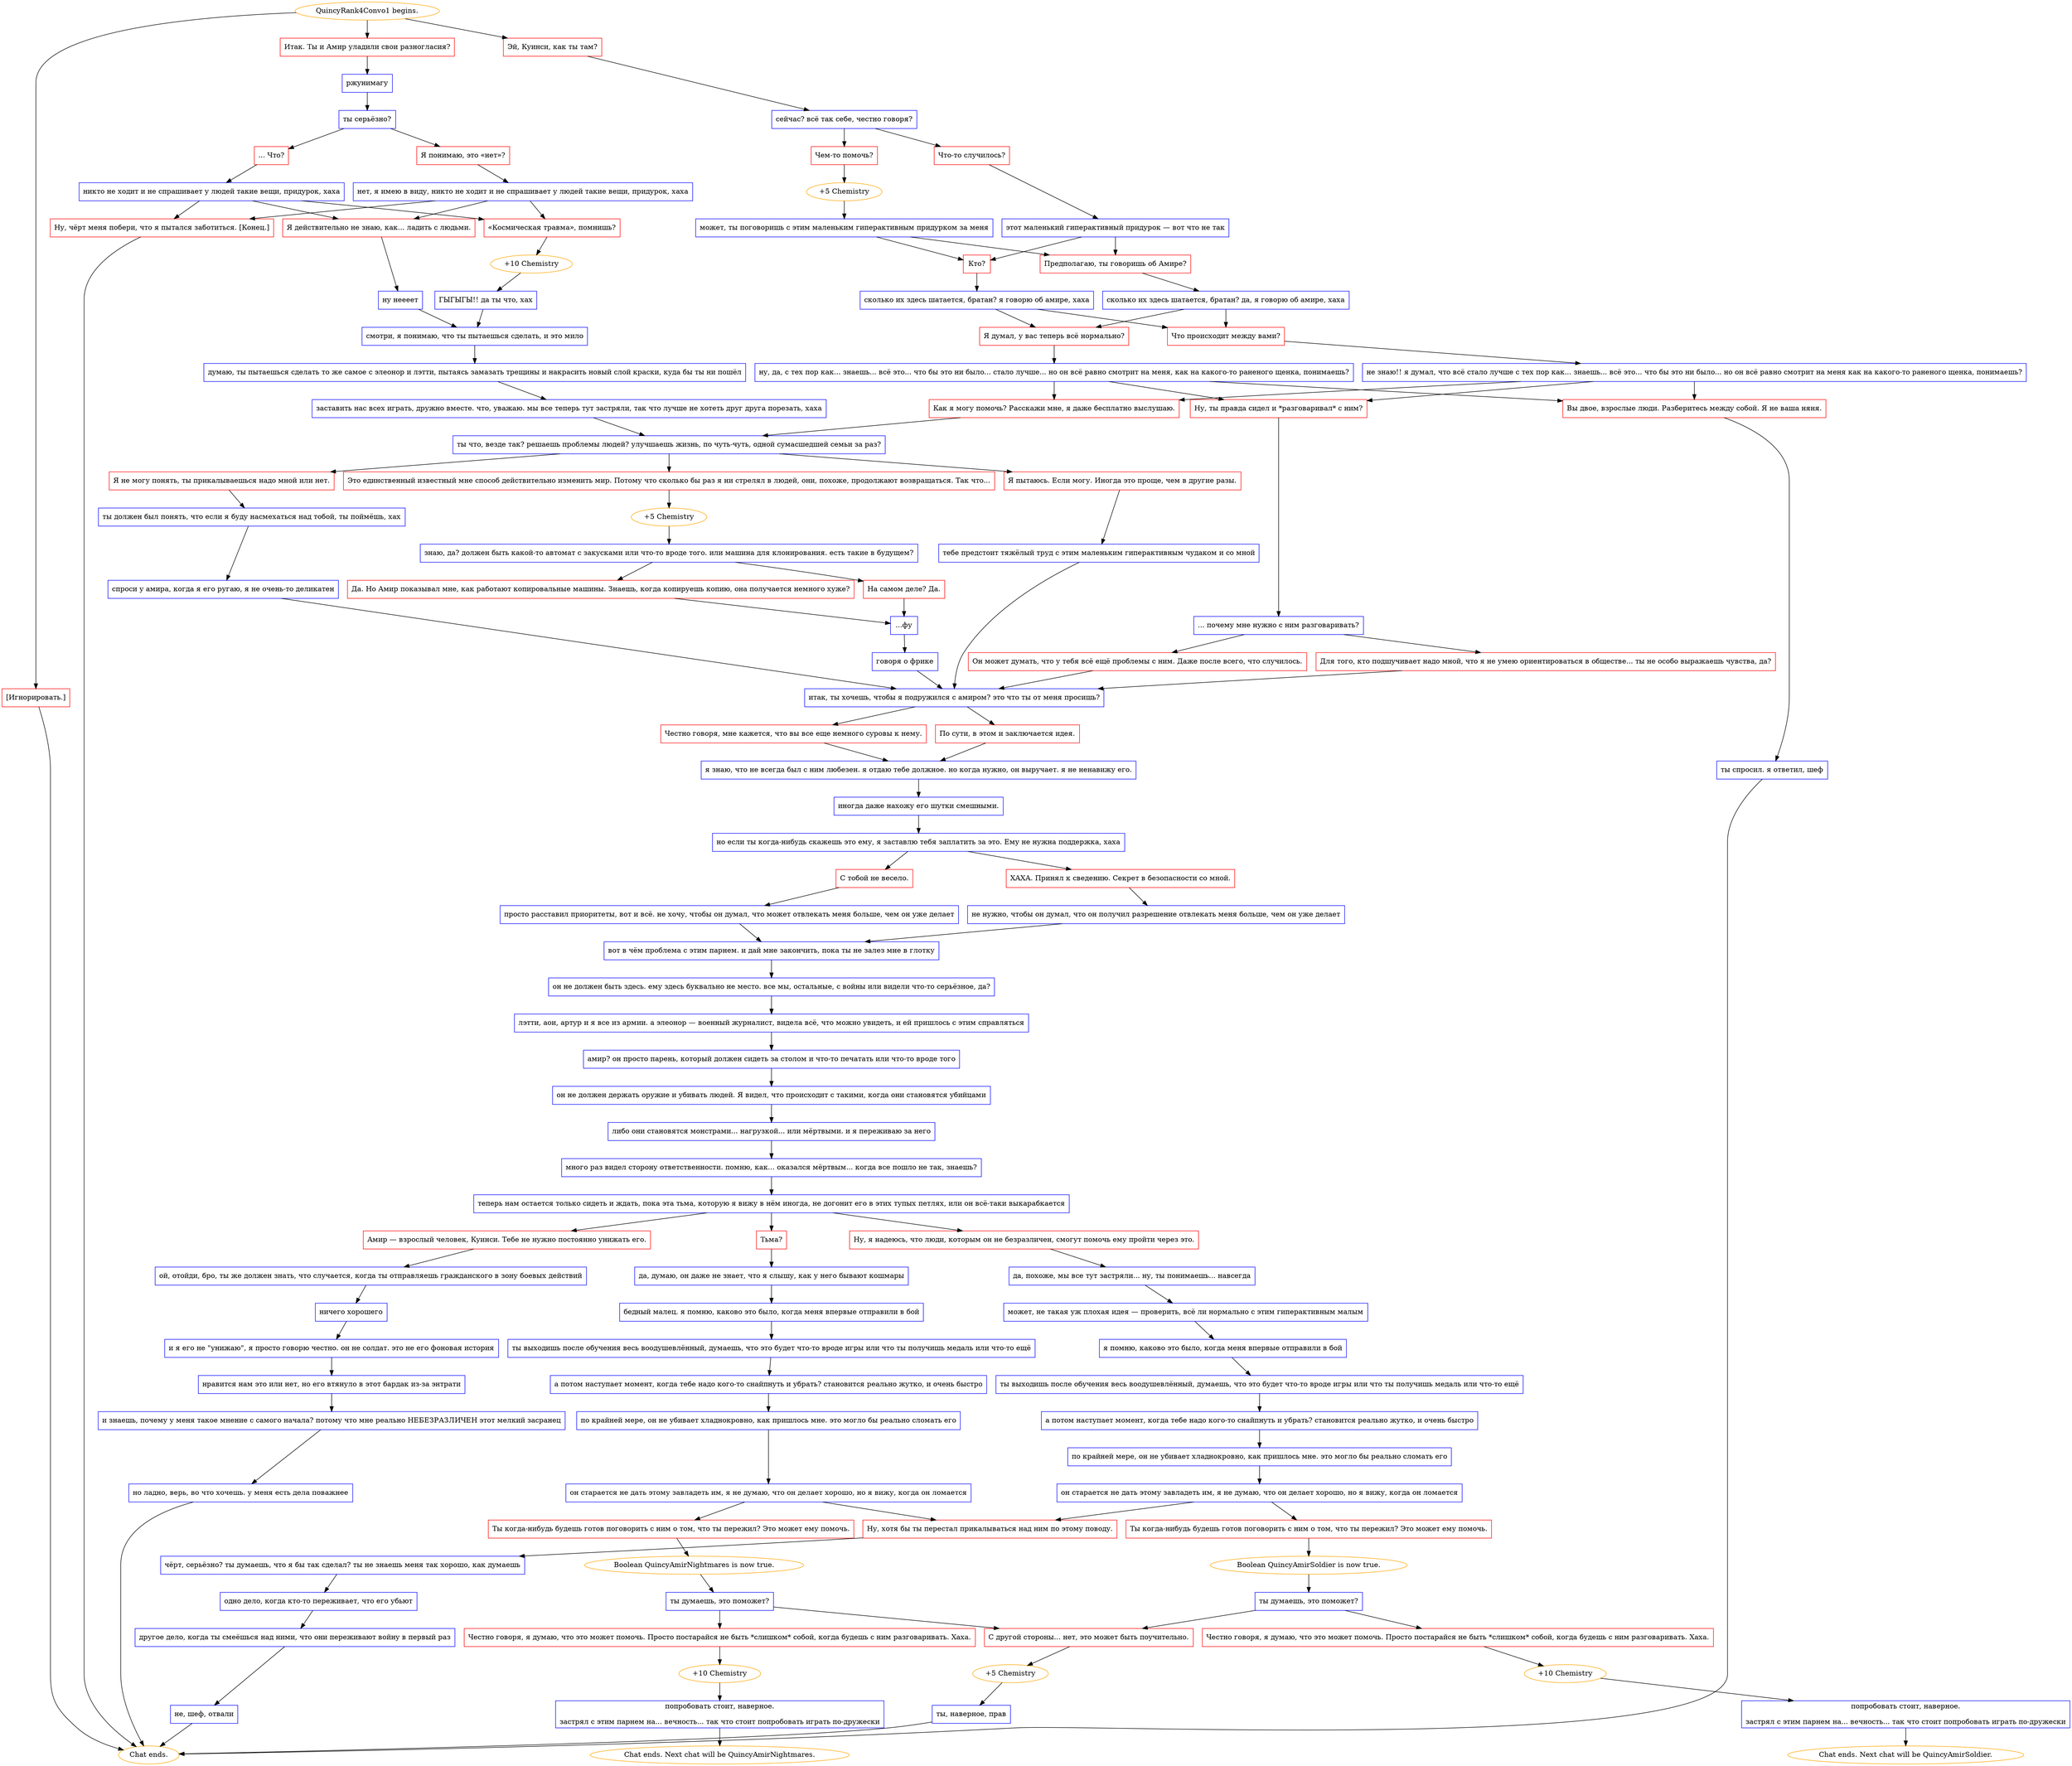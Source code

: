 digraph {
	"QuincyRank4Convo1 begins." [color=orange];
		"QuincyRank4Convo1 begins." -> j2758294694;
		"QuincyRank4Convo1 begins." -> j243666143;
		"QuincyRank4Convo1 begins." -> j3917543210;
	j2758294694 [label="Эй, Куинси, как ты там?",shape=box,color=red];
		j2758294694 -> j54583982;
	j243666143 [label="Итак. Ты и Амир уладили свои разногласия?",shape=box,color=red];
		j243666143 -> j4054488086;
	j3917543210 [label="[Игнорировать.]",shape=box,color=red];
		j3917543210 -> "Chat ends.";
	j54583982 [label="сейчас? всё так себе, честно говоря?",shape=box,color=blue];
		j54583982 -> j1952893656;
		j54583982 -> j2418417278;
	j4054488086 [label="ржунимагу",shape=box,color=blue];
		j4054488086 -> j2233153752;
	"Chat ends." [color=orange];
	j1952893656 [label="Что-то случилось?",shape=box,color=red];
		j1952893656 -> j550027805;
	j2418417278 [label="Чем-то помочь?",shape=box,color=red];
		j2418417278 -> j2218275343;
	j2233153752 [label="ты серьёзно?",shape=box,color=blue];
		j2233153752 -> j1382848992;
		j2233153752 -> j648635601;
	j550027805 [label="этот маленький гиперактивный придурок — вот что не так",shape=box,color=blue];
		j550027805 -> j3007976236;
		j550027805 -> j4265975261;
	j2218275343 [label="+5 Chemistry",color=orange];
		j2218275343 -> j3704354949;
	j1382848992 [label="... Что?",shape=box,color=red];
		j1382848992 -> j3770669686;
	j648635601 [label="Я понимаю, это «нет»?",shape=box,color=red];
		j648635601 -> j3475744762;
	j3007976236 [label="Предполагаю, ты говоришь об Амире?",shape=box,color=red];
		j3007976236 -> j558182308;
	j4265975261 [label="Кто?",shape=box,color=red];
		j4265975261 -> j3010381264;
	j3704354949 [label="может, ты поговоришь с этим маленьким гиперактивным придурком за меня",shape=box,color=blue];
		j3704354949 -> j3007976236;
		j3704354949 -> j4265975261;
	j3770669686 [label="никто не ходит и не спрашивает у людей такие вещи, придурок, хаха",shape=box,color=blue];
		j3770669686 -> j2842303964;
		j3770669686 -> j3942181292;
		j3770669686 -> j3045739765;
	j3475744762 [label="нет, я имею в виду, никто не ходит и не спрашивает у людей такие вещи, придурок, хаха",shape=box,color=blue];
		j3475744762 -> j2842303964;
		j3475744762 -> j3942181292;
		j3475744762 -> j3045739765;
	j558182308 [label="сколько их здесь шатается, братан? да, я говорю об амире, хаха",shape=box,color=blue];
		j558182308 -> j1791368266;
		j558182308 -> j424056462;
	j3010381264 [label="сколько их здесь шатается, братан? я говорю об амире, хаха",shape=box,color=blue];
		j3010381264 -> j1791368266;
		j3010381264 -> j424056462;
	j2842303964 [label="Я действительно не знаю, как... ладить с людьми.",shape=box,color=red];
		j2842303964 -> j2659597116;
	j3942181292 [label="«Космическая травма», помнишь?",shape=box,color=red];
		j3942181292 -> j3720430918;
	j3045739765 [label="Ну, чёрт меня побери, что я пытался заботиться. [Конец.]",shape=box,color=red];
		j3045739765 -> "Chat ends.";
	j1791368266 [label="Я думал, у вас теперь всё нормально?",shape=box,color=red];
		j1791368266 -> j889840018;
	j424056462 [label="Что происходит между вами?",shape=box,color=red];
		j424056462 -> j3658011392;
	j2659597116 [label="ну неееет",shape=box,color=blue];
		j2659597116 -> j400018980;
	j3720430918 [label="+10 Chemistry",color=orange];
		j3720430918 -> j1156240271;
	j889840018 [label="ну, да, с тех пор как... знаешь... всё это... что бы это ни было... стало лучше... но он всё равно смотрит на меня, как на какого-то раненого щенка, понимаешь?",shape=box,color=blue];
		j889840018 -> j1462232976;
		j889840018 -> j2690276642;
		j889840018 -> j2968990204;
	j3658011392 [label="не знаю!! я думал, что всё стало лучше с тех пор как... знаешь... всё это... что бы это ни было... но он всё равно смотрит на меня как на какого-то раненого щенка, понимаешь?",shape=box,color=blue];
		j3658011392 -> j1462232976;
		j3658011392 -> j2690276642;
		j3658011392 -> j2968990204;
	j400018980 [label="смотри, я понимаю, что ты пытаешься сделать, и это мило",shape=box,color=blue];
		j400018980 -> j63034886;
	j1156240271 [label="ГЫГЫГЫ!! да ты что, хах",shape=box,color=blue];
		j1156240271 -> j400018980;
	j1462232976 [label="Ну, ты правда сидел и *разговаривал* с ним?",shape=box,color=red];
		j1462232976 -> j1573275132;
	j2690276642 [label="Вы двое, взрослые люди. Разберитесь между собой. Я не ваша няня.",shape=box,color=red];
		j2690276642 -> j775586974;
	j2968990204 [label="Как я могу помочь? Расскажи мне, я даже бесплатно выслушаю.",shape=box,color=red];
		j2968990204 -> j348995291;
	j63034886 [label="думаю, ты пытаешься сделать то же самое с элеонор и лэтти, пытаясь замазать трещины и накрасить новый слой краски, куда бы ты ни пошёл",shape=box,color=blue];
		j63034886 -> j2721577906;
	j1573275132 [label="... почему мне нужно с ним разговаривать?",shape=box,color=blue];
		j1573275132 -> j476056006;
		j1573275132 -> j1984636887;
	j775586974 [label="ты спросил. я ответил, шеф",shape=box,color=blue];
		j775586974 -> "Chat ends.";
	j348995291 [label="ты что, везде так? решаешь проблемы людей? улучшаешь жизнь, по чуть-чуть, одной сумасшедшей семьи за раз?",shape=box,color=blue];
		j348995291 -> j3193933373;
		j348995291 -> j2619472602;
		j348995291 -> j1085741878;
	j2721577906 [label="заставить нас всех играть, дружно вместе. что, уважаю. мы все теперь тут застряли, так что лучше не хотеть друг друга порезать, хаха",shape=box,color=blue];
		j2721577906 -> j348995291;
	j476056006 [label="Он может думать, что у тебя всё ещё проблемы с ним. Даже после всего, что случилось.",shape=box,color=red];
		j476056006 -> j3426780086;
	j1984636887 [label="Для того, кто подшучивает надо мной, что я не умею ориентироваться в обществе... ты не особо выражаешь чувства, да?",shape=box,color=red];
		j1984636887 -> j3426780086;
	j3193933373 [label="Я пытаюсь. Если могу. Иногда это проще, чем в другие разы.",shape=box,color=red];
		j3193933373 -> j3401147860;
	j2619472602 [label="Я не могу понять, ты прикалываешься надо мной или нет.",shape=box,color=red];
		j2619472602 -> j3014391906;
	j1085741878 [label="Это единственный известный мне способ действительно изменить мир. Потому что сколько бы раз я ни стрелял в людей, они, похоже, продолжают возвращаться. Так что...",shape=box,color=red];
		j1085741878 -> j1540288973;
	j3426780086 [label="итак, ты хочешь, чтобы я подружился с амиром? это что ты от меня просишь?",shape=box,color=blue];
		j3426780086 -> j3642857049;
		j3426780086 -> j2547273895;
	j3401147860 [label="тебе предстоит тяжёлый труд с этим маленьким гиперактивным чудаком и со мной",shape=box,color=blue];
		j3401147860 -> j3426780086;
	j3014391906 [label="ты должен был понять, что если я буду насмехаться над тобой, ты поймёшь, хах",shape=box,color=blue];
		j3014391906 -> j481353352;
	j1540288973 [label="+5 Chemistry",color=orange];
		j1540288973 -> j4196019934;
	j3642857049 [label="По сути, в этом и заключается идея.",shape=box,color=red];
		j3642857049 -> j839393991;
	j2547273895 [label="Честно говоря, мне кажется, что вы все еще немного суровы к нему.",shape=box,color=red];
		j2547273895 -> j839393991;
	j481353352 [label="спроси у амира, когда я его ругаю, я не очень-то деликатен",shape=box,color=blue];
		j481353352 -> j3426780086;
	j4196019934 [label="знаю, да? должен быть какой-то автомат с закусками или что-то вроде того. или машина для клонирования. есть такие в будущем?",shape=box,color=blue];
		j4196019934 -> j2421782482;
		j4196019934 -> j1716322975;
	j839393991 [label="я знаю, что не всегда был с ним любезен. я отдаю тебе должное. но когда нужно, он выручает. я не ненавижу его.",shape=box,color=blue];
		j839393991 -> j3397511292;
	j2421782482 [label="Да. Но Амир показывал мне, как работают копировальные машины. Знаешь, когда копируешь копию, она получается немного хуже?",shape=box,color=red];
		j2421782482 -> j548552005;
	j1716322975 [label="На самом деле? Да.",shape=box,color=red];
		j1716322975 -> j548552005;
	j3397511292 [label="иногда даже нахожу его шутки смешными.",shape=box,color=blue];
		j3397511292 -> j3304641023;
	j548552005 [label="...фу",shape=box,color=blue];
		j548552005 -> j2658084791;
	j3304641023 [label="но если ты когда-нибудь скажешь это ему, я заставлю тебя заплатить за это. Ему не нужна поддержка, хаха",shape=box,color=blue];
		j3304641023 -> j2639047223;
		j3304641023 -> j2773499990;
	j2658084791 [label="говоря о фрике",shape=box,color=blue];
		j2658084791 -> j3426780086;
	j2639047223 [label="ХАХА. Принял к сведению. Секрет в безопасности со мной.",shape=box,color=red];
		j2639047223 -> j1317365347;
	j2773499990 [label="С тобой не весело.",shape=box,color=red];
		j2773499990 -> j132060596;
	j1317365347 [label="не нужно, чтобы он думал, что он получил разрешение отвлекать меня больше, чем он уже делает",shape=box,color=blue];
		j1317365347 -> j4037018483;
	j132060596 [label="просто расставил приоритеты, вот и всё. не хочу, чтобы он думал, что может отвлекать меня больше, чем он уже делает",shape=box,color=blue];
		j132060596 -> j4037018483;
	j4037018483 [label="вот в чём проблема с этим парнем. и дай мне закончить, пока ты не залез мне в глотку",shape=box,color=blue];
		j4037018483 -> j1650484472;
	j1650484472 [label="он не должен быть здесь. ему здесь буквально не место. все мы, остальные, с войны или видели что-то серьёзное, да?",shape=box,color=blue];
		j1650484472 -> j2466463262;
	j2466463262 [label="лэтти, аои, артур и я все из армии. а элеонор — военный журналист, видела всё, что можно увидеть, и ей пришлось с этим справляться",shape=box,color=blue];
		j2466463262 -> j648867813;
	j648867813 [label="амир? он просто парень, который должен сидеть за столом и что-то печатать или что-то вроде того",shape=box,color=blue];
		j648867813 -> j822859041;
	j822859041 [label="он не должен держать оружие и убивать людей. Я видел, что происходит с такими, когда они становятся убийцами",shape=box,color=blue];
		j822859041 -> j1180514775;
	j1180514775 [label="либо они становятся монстрами... нагрузкой... или мёртвыми. и я переживаю за него",shape=box,color=blue];
		j1180514775 -> j1183519278;
	j1183519278 [label="много раз видел сторону ответственности. помню, как... оказался мёртвым... когда все пошло не так, знаешь?",shape=box,color=blue];
		j1183519278 -> j4228880869;
	j4228880869 [label="теперь нам остается только сидеть и ждать, пока эта тьма, которую я вижу в нём иногда, не догонит его в этих тупых петлях, или он всё-таки выкарабкается",shape=box,color=blue];
		j4228880869 -> j1683797722;
		j4228880869 -> j4287820375;
		j4228880869 -> j1664613565;
	j1683797722 [label="Ну, я надеюсь, что люди, которым он не безразличен, смогут помочь ему пройти через это.",shape=box,color=red];
		j1683797722 -> j3142385340;
	j4287820375 [label="Тьма?",shape=box,color=red];
		j4287820375 -> j478371429;
	j1664613565 [label="Амир — взрослый человек, Куинси. Тебе не нужно постоянно унижать его.",shape=box,color=red];
		j1664613565 -> j266448728;
	j3142385340 [label="да, похоже, мы все тут застряли... ну, ты понимаешь... навсегда",shape=box,color=blue];
		j3142385340 -> j354512079;
	j478371429 [label="да, думаю, он даже не знает, что я слышу, как у него бывают кошмары",shape=box,color=blue];
		j478371429 -> j2985329721;
	j266448728 [label="ой, отойди, бро, ты же должен знать, что случается, когда ты отправляешь гражданского в зону боевых действий",shape=box,color=blue];
		j266448728 -> j4271170839;
	j354512079 [label="может, не такая уж плохая идея — проверить, всё ли нормально с этим гиперактивным малым",shape=box,color=blue];
		j354512079 -> j465096135;
	j2985329721 [label="бедный малец. я помню, каково это было, когда меня впервые отправили в бой",shape=box,color=blue];
		j2985329721 -> j2267553489;
	j4271170839 [label="ничего хорошего",shape=box,color=blue];
		j4271170839 -> j3394889240;
	j465096135 [label="я помню, каково это было, когда меня впервые отправили в бой",shape=box,color=blue];
		j465096135 -> j3292864814;
	j2267553489 [label="ты выходишь после обучения весь воодушевлённый, думаешь, что это будет что-то вроде игры или что ты получишь медаль или что-то ещё",shape=box,color=blue];
		j2267553489 -> j1867425430;
	j3394889240 [label="и я его не \"унижаю\", я просто говорю честно. он не солдат. это не его фоновая история",shape=box,color=blue];
		j3394889240 -> j2142805480;
	j3292864814 [label="ты выходишь после обучения весь воодушевлённый, думаешь, что это будет что-то вроде игры или что ты получишь медаль или что-то ещё",shape=box,color=blue];
		j3292864814 -> j4257443759;
	j1867425430 [label="а потом наступает момент, когда тебе надо кого-то снайпнуть и убрать? становится реально жутко, и очень быстро",shape=box,color=blue];
		j1867425430 -> j2853991957;
	j2142805480 [label="нравится нам это или нет, но его втянуло в этот бардак из-за энтрати",shape=box,color=blue];
		j2142805480 -> j2803916204;
	j4257443759 [label="а потом наступает момент, когда тебе надо кого-то снайпнуть и убрать? становится реально жутко, и очень быстро",shape=box,color=blue];
		j4257443759 -> j2354705759;
	j2853991957 [label="по крайней мере, он не убивает хладнокровно, как пришлось мне. это могло бы реально сломать его",shape=box,color=blue];
		j2853991957 -> j778368146;
	j2803916204 [label="и знаешь, почему у меня такое мнение с самого начала? потому что мне реально НЕБЕЗРАЗЛИЧЕН этот мелкий засранец",shape=box,color=blue];
		j2803916204 -> j3348578132;
	j2354705759 [label="по крайней мере, он не убивает хладнокровно, как пришлось мне. это могло бы реально сломать его",shape=box,color=blue];
		j2354705759 -> j3054791374;
	j778368146 [label="он старается не дать этому завладеть им, я не думаю, что он делает хорошо, но я вижу, когда он ломается",shape=box,color=blue];
		j778368146 -> j1773685326;
		j778368146 -> j165367807;
	j3348578132 [label="но ладно, верь, во что хочешь. у меня есть дела поважнее",shape=box,color=blue];
		j3348578132 -> "Chat ends.";
	j3054791374 [label="он старается не дать этому завладеть им, я не думаю, что он делает хорошо, но я вижу, когда он ломается",shape=box,color=blue];
		j3054791374 -> j2866907316;
		j3054791374 -> j165367807;
	j1773685326 [label="Ты когда-нибудь будешь готов поговорить с ним о том, что ты пережил? Это может ему помочь.",shape=box,color=red];
		j1773685326 -> j3898456986;
	j165367807 [label="Ну, хотя бы ты перестал прикалываться над ним по этому поводу.",shape=box,color=red];
		j165367807 -> j128464775;
	j2866907316 [label="Ты когда-нибудь будешь готов поговорить с ним о том, что ты пережил? Это может ему помочь.",shape=box,color=red];
		j2866907316 -> j2274008812;
	j3898456986 [label="Boolean QuincyAmirNightmares is now true.",color=orange];
		j3898456986 -> j1337453306;
	j128464775 [label="чёрт, серьёзно? ты думаешь, что я бы так сделал? ты не знаешь меня так хорошо, как думаешь",shape=box,color=blue];
		j128464775 -> j1748422841;
	j2274008812 [label="Boolean QuincyAmirSoldier is now true.",color=orange];
		j2274008812 -> j3455100462;
	j1337453306 [label="ты думаешь, это поможет?",shape=box,color=blue];
		j1337453306 -> j2727437073;
		j1337453306 -> j268175368;
	j1748422841 [label="одно дело, когда кто-то переживает, что его убьют",shape=box,color=blue];
		j1748422841 -> j1920272148;
	j3455100462 [label="ты думаешь, это поможет?",shape=box,color=blue];
		j3455100462 -> j3095851745;
		j3455100462 -> j268175368;
	j2727437073 [label="Честно говоря, я думаю, что это может помочь. Просто постарайся не быть *слишком* собой, когда будешь с ним разговаривать. Хаха.",shape=box,color=red];
		j2727437073 -> j3772792350;
	j268175368 [label="С другой стороны... нет, это может быть поучительно.",shape=box,color=red];
		j268175368 -> j2714857242;
	j1920272148 [label="другое дело, когда ты смеёшься над ними, что они переживают войну в первый раз",shape=box,color=blue];
		j1920272148 -> j226597993;
	j3095851745 [label="Честно говоря, я думаю, что это может помочь. Просто постарайся не быть *слишком* собой, когда будешь с ним разговаривать. Хаха.",shape=box,color=red];
		j3095851745 -> j4064555055;
	j3772792350 [label="+10 Chemistry",color=orange];
		j3772792350 -> j3228910625;
	j2714857242 [label="+5 Chemistry",color=orange];
		j2714857242 -> j3893406790;
	j226597993 [label="не, шеф, отвали",shape=box,color=blue];
		j226597993 -> "Chat ends.";
	j4064555055 [label="+10 Chemistry",color=orange];
		j4064555055 -> j3915252007;
	j3228910625 [label="попробовать стоит, наверное.
застрял с этим парнем на... вечность... так что стоит попробовать играть по-дружески",shape=box,color=blue];
		j3228910625 -> "Chat ends. Next chat will be QuincyAmirNightmares.";
	j3893406790 [label="ты, наверное, прав",shape=box,color=blue];
		j3893406790 -> "Chat ends.";
	j3915252007 [label="попробовать стоит, наверное.
застрял с этим парнем на... вечность... так что стоит попробовать играть по-дружески",shape=box,color=blue];
		j3915252007 -> "Chat ends. Next chat will be QuincyAmirSoldier.";
	"Chat ends. Next chat will be QuincyAmirNightmares." [color=orange];
	"Chat ends. Next chat will be QuincyAmirSoldier." [color=orange];
}
